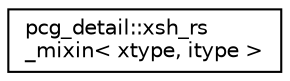 digraph "Graphical Class Hierarchy"
{
 // LATEX_PDF_SIZE
  edge [fontname="Helvetica",fontsize="10",labelfontname="Helvetica",labelfontsize="10"];
  node [fontname="Helvetica",fontsize="10",shape=record];
  rankdir="LR";
  Node0 [label="pcg_detail::xsh_rs\l_mixin\< xtype, itype \>",height=0.2,width=0.4,color="black", fillcolor="white", style="filled",URL="$structpcg__detail_1_1xsh__rs__mixin.html",tooltip=" "];
}
